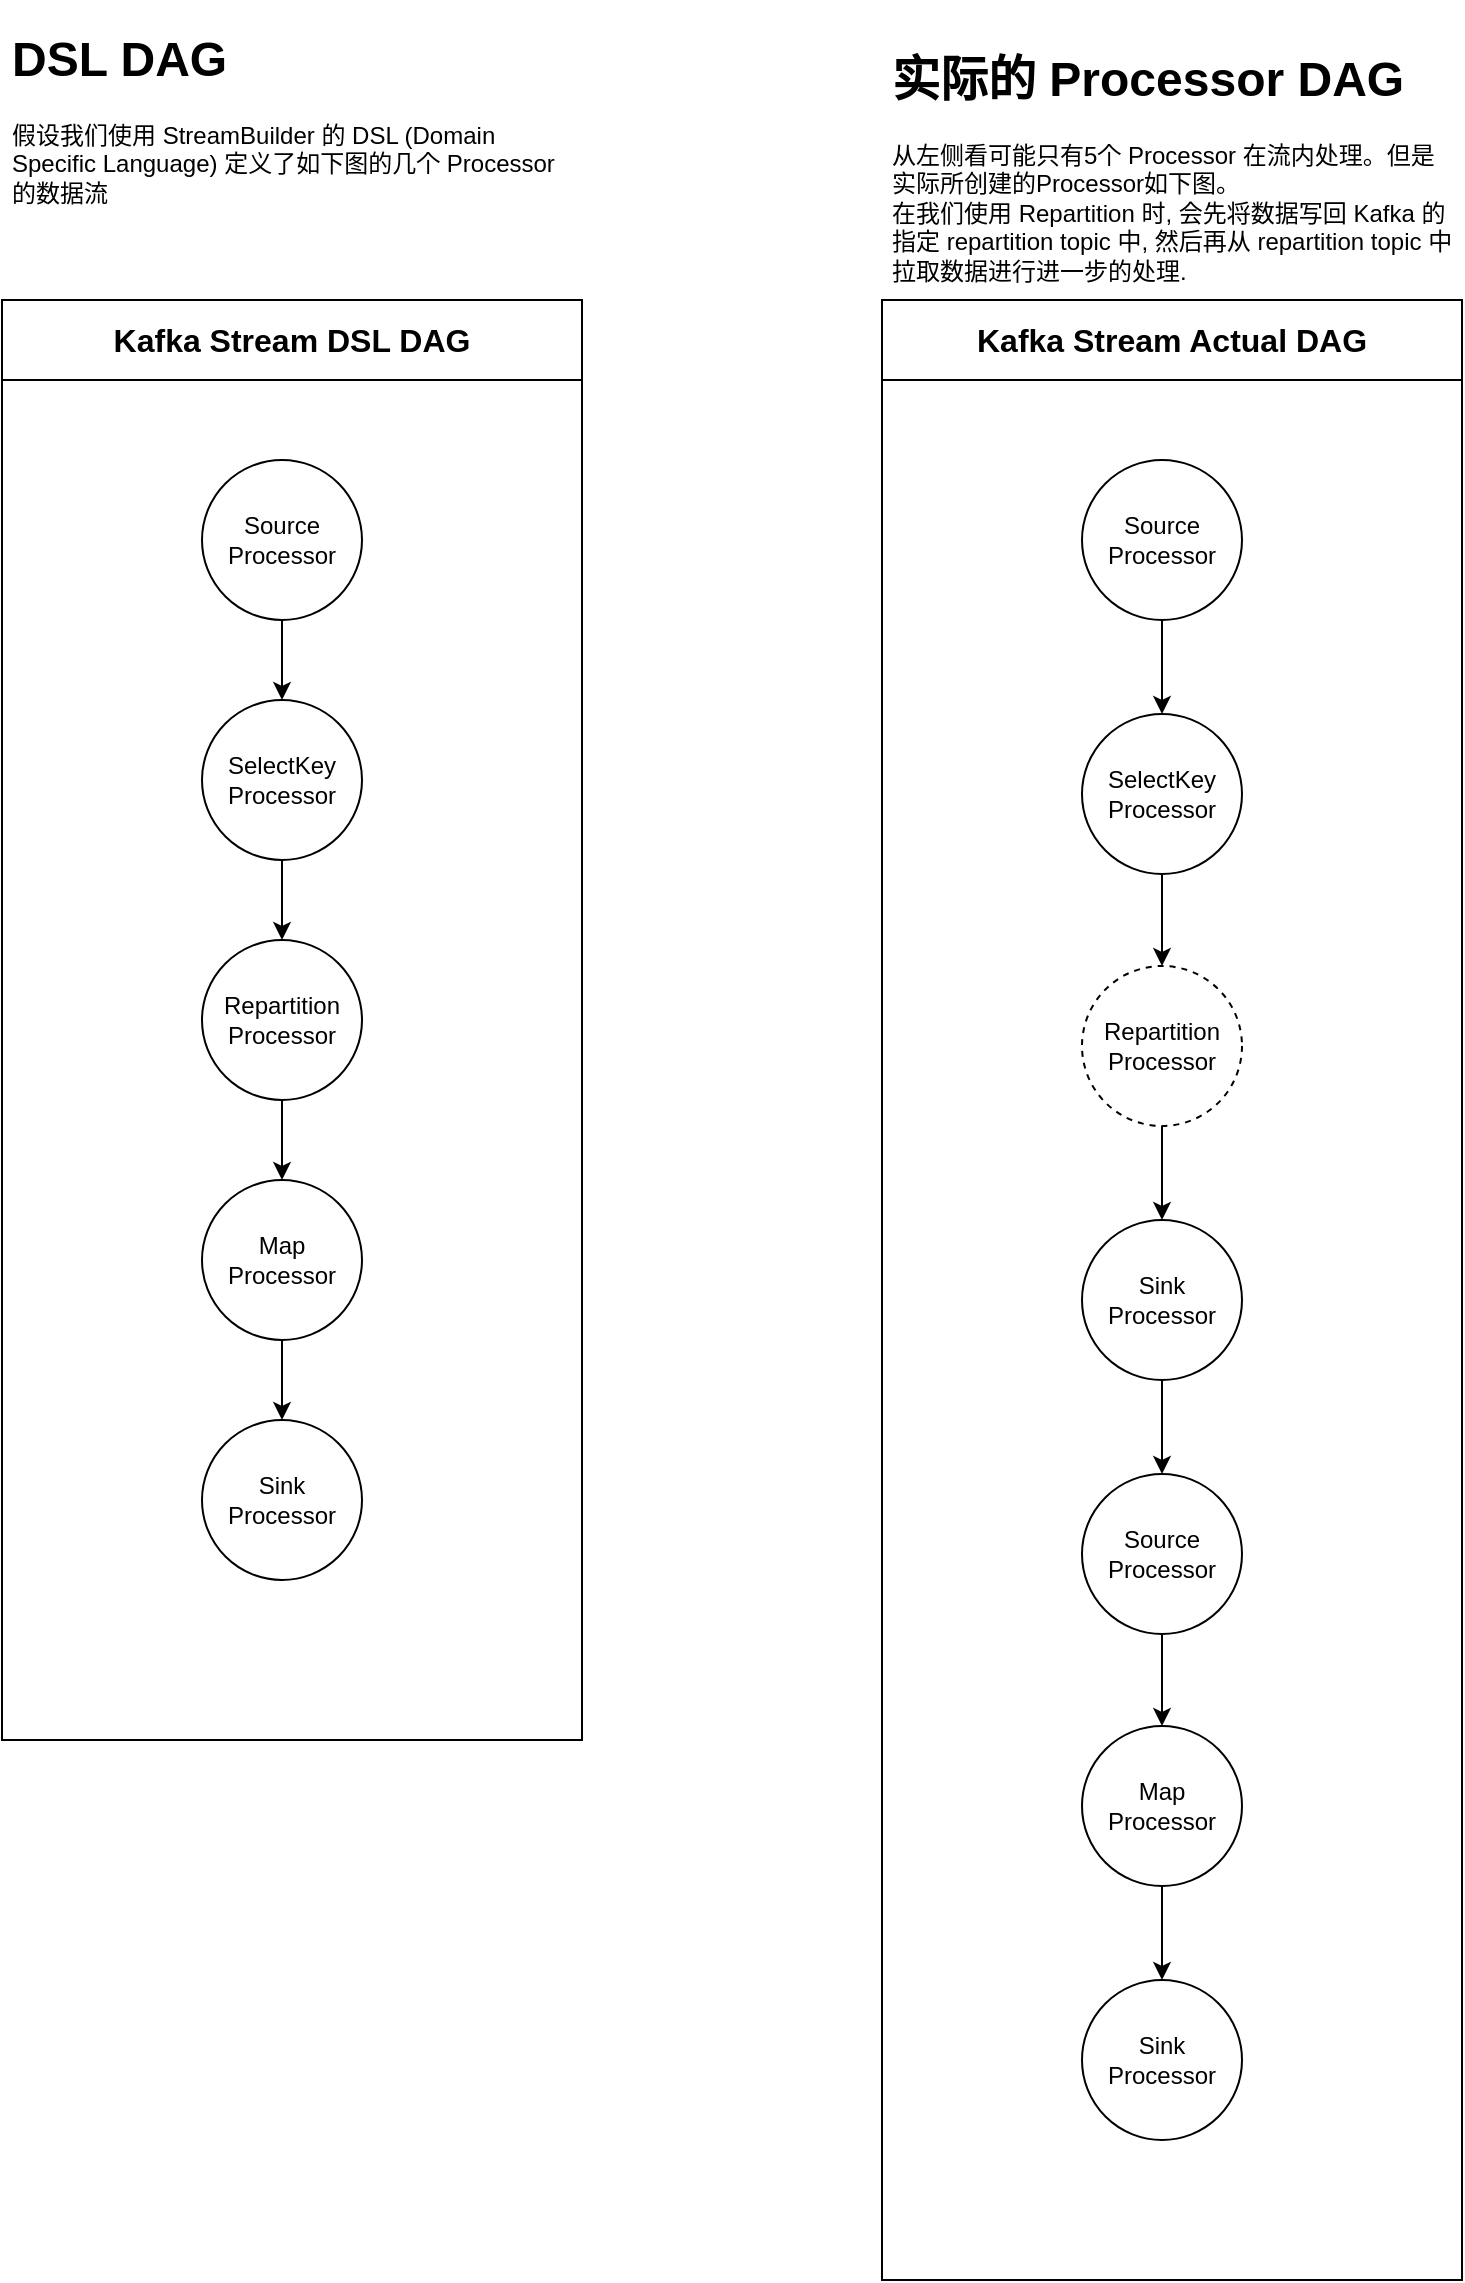 <mxfile version="21.6.6" type="github">
  <diagram name="第 1 页" id="V5XuhAsXkyWBFnd4CzGN">
    <mxGraphModel dx="1579" dy="901" grid="1" gridSize="10" guides="1" tooltips="1" connect="1" arrows="1" fold="1" page="1" pageScale="1" pageWidth="827" pageHeight="1169" math="0" shadow="0">
      <root>
        <mxCell id="0" />
        <mxCell id="1" parent="0" />
        <mxCell id="2oByHQfNDszcQ_HSohr_-1" value="Kafka Stream DSL DAG" style="swimlane;whiteSpace=wrap;html=1;startSize=40;fontSize=16;" vertex="1" parent="1">
          <mxGeometry x="40" y="150" width="290" height="720" as="geometry" />
        </mxCell>
        <mxCell id="2oByHQfNDszcQ_HSohr_-4" style="edgeStyle=orthogonalEdgeStyle;rounded=0;orthogonalLoop=1;jettySize=auto;html=1;" edge="1" parent="2oByHQfNDszcQ_HSohr_-1" source="2oByHQfNDszcQ_HSohr_-2" target="2oByHQfNDszcQ_HSohr_-3">
          <mxGeometry relative="1" as="geometry" />
        </mxCell>
        <mxCell id="2oByHQfNDszcQ_HSohr_-2" value="Source&lt;br&gt;Processor" style="ellipse;whiteSpace=wrap;html=1;aspect=fixed;" vertex="1" parent="2oByHQfNDszcQ_HSohr_-1">
          <mxGeometry x="100" y="80" width="80" height="80" as="geometry" />
        </mxCell>
        <mxCell id="2oByHQfNDszcQ_HSohr_-6" style="edgeStyle=orthogonalEdgeStyle;rounded=0;orthogonalLoop=1;jettySize=auto;html=1;" edge="1" parent="2oByHQfNDszcQ_HSohr_-1" source="2oByHQfNDszcQ_HSohr_-3" target="2oByHQfNDszcQ_HSohr_-5">
          <mxGeometry relative="1" as="geometry" />
        </mxCell>
        <mxCell id="2oByHQfNDszcQ_HSohr_-3" value="SelectKey&lt;br&gt;Processor" style="ellipse;whiteSpace=wrap;html=1;aspect=fixed;" vertex="1" parent="2oByHQfNDszcQ_HSohr_-1">
          <mxGeometry x="100" y="200" width="80" height="80" as="geometry" />
        </mxCell>
        <mxCell id="2oByHQfNDszcQ_HSohr_-8" style="edgeStyle=orthogonalEdgeStyle;rounded=0;orthogonalLoop=1;jettySize=auto;html=1;" edge="1" parent="2oByHQfNDszcQ_HSohr_-1" source="2oByHQfNDszcQ_HSohr_-5" target="2oByHQfNDszcQ_HSohr_-7">
          <mxGeometry relative="1" as="geometry" />
        </mxCell>
        <mxCell id="2oByHQfNDszcQ_HSohr_-5" value="Repartition&lt;br&gt;Processor" style="ellipse;whiteSpace=wrap;html=1;aspect=fixed;" vertex="1" parent="2oByHQfNDszcQ_HSohr_-1">
          <mxGeometry x="100" y="320" width="80" height="80" as="geometry" />
        </mxCell>
        <mxCell id="2oByHQfNDszcQ_HSohr_-10" value="" style="edgeStyle=orthogonalEdgeStyle;rounded=0;orthogonalLoop=1;jettySize=auto;html=1;" edge="1" parent="2oByHQfNDszcQ_HSohr_-1" source="2oByHQfNDszcQ_HSohr_-7" target="2oByHQfNDszcQ_HSohr_-9">
          <mxGeometry relative="1" as="geometry" />
        </mxCell>
        <mxCell id="2oByHQfNDszcQ_HSohr_-7" value="Map&lt;br&gt;Processor" style="ellipse;whiteSpace=wrap;html=1;aspect=fixed;" vertex="1" parent="2oByHQfNDszcQ_HSohr_-1">
          <mxGeometry x="100" y="440" width="80" height="80" as="geometry" />
        </mxCell>
        <mxCell id="2oByHQfNDszcQ_HSohr_-9" value="Sink&lt;br&gt;Processor" style="ellipse;whiteSpace=wrap;html=1;aspect=fixed;" vertex="1" parent="2oByHQfNDszcQ_HSohr_-1">
          <mxGeometry x="100" y="560" width="80" height="80" as="geometry" />
        </mxCell>
        <mxCell id="2oByHQfNDszcQ_HSohr_-11" value="&lt;h1&gt;DSL DAG&lt;/h1&gt;&lt;div&gt;假设我们使用 StreamBuilder 的 DSL (Domain Specific Language) 定义了如下图的几个 Processor 的数据流&lt;/div&gt;" style="text;html=1;strokeColor=none;fillColor=none;spacing=5;spacingTop=-20;whiteSpace=wrap;overflow=hidden;rounded=0;" vertex="1" parent="1">
          <mxGeometry x="40" y="10" width="290" height="120" as="geometry" />
        </mxCell>
        <mxCell id="2oByHQfNDszcQ_HSohr_-12" value="&lt;h1&gt;实际的 Processor DAG&lt;/h1&gt;&lt;div&gt;从左侧看可能只有5个 Processor 在流内处理。但是实际所创建的Processor如下图。&lt;/div&gt;&lt;div&gt;在我们使用 Repartition 时, 会先将数据写回 Kafka 的指定 repartition topic 中, 然后再从 repartition topic 中拉取数据进行进一步的处理.&lt;/div&gt;" style="text;html=1;strokeColor=none;fillColor=none;spacing=5;spacingTop=-20;whiteSpace=wrap;overflow=hidden;rounded=0;" vertex="1" parent="1">
          <mxGeometry x="480" y="20" width="290" height="130" as="geometry" />
        </mxCell>
        <mxCell id="2oByHQfNDszcQ_HSohr_-13" value="Kafka Stream Actual DAG" style="swimlane;whiteSpace=wrap;html=1;startSize=40;fontSize=16;" vertex="1" parent="1">
          <mxGeometry x="480" y="150" width="290" height="990" as="geometry" />
        </mxCell>
        <mxCell id="2oByHQfNDszcQ_HSohr_-14" style="edgeStyle=orthogonalEdgeStyle;rounded=0;orthogonalLoop=1;jettySize=auto;html=1;" edge="1" parent="2oByHQfNDszcQ_HSohr_-13" source="2oByHQfNDszcQ_HSohr_-15" target="2oByHQfNDszcQ_HSohr_-17">
          <mxGeometry relative="1" as="geometry" />
        </mxCell>
        <mxCell id="2oByHQfNDszcQ_HSohr_-15" value="Source&lt;br&gt;Processor" style="ellipse;whiteSpace=wrap;html=1;aspect=fixed;" vertex="1" parent="2oByHQfNDszcQ_HSohr_-13">
          <mxGeometry x="100" y="80" width="80" height="80" as="geometry" />
        </mxCell>
        <mxCell id="2oByHQfNDszcQ_HSohr_-16" style="edgeStyle=orthogonalEdgeStyle;rounded=0;orthogonalLoop=1;jettySize=auto;html=1;" edge="1" parent="2oByHQfNDszcQ_HSohr_-13" source="2oByHQfNDszcQ_HSohr_-17" target="2oByHQfNDszcQ_HSohr_-19">
          <mxGeometry relative="1" as="geometry" />
        </mxCell>
        <mxCell id="2oByHQfNDszcQ_HSohr_-17" value="SelectKey&lt;br&gt;Processor" style="ellipse;whiteSpace=wrap;html=1;aspect=fixed;" vertex="1" parent="2oByHQfNDszcQ_HSohr_-13">
          <mxGeometry x="100" y="207" width="80" height="80" as="geometry" />
        </mxCell>
        <mxCell id="2oByHQfNDszcQ_HSohr_-24" value="" style="edgeStyle=orthogonalEdgeStyle;rounded=0;orthogonalLoop=1;jettySize=auto;html=1;" edge="1" parent="2oByHQfNDszcQ_HSohr_-13" source="2oByHQfNDszcQ_HSohr_-19" target="2oByHQfNDszcQ_HSohr_-23">
          <mxGeometry relative="1" as="geometry" />
        </mxCell>
        <mxCell id="2oByHQfNDszcQ_HSohr_-19" value="Repartition&lt;br&gt;Processor" style="ellipse;whiteSpace=wrap;html=1;aspect=fixed;dashed=1;" vertex="1" parent="2oByHQfNDszcQ_HSohr_-13">
          <mxGeometry x="100" y="333" width="80" height="80" as="geometry" />
        </mxCell>
        <mxCell id="2oByHQfNDszcQ_HSohr_-20" value="" style="edgeStyle=orthogonalEdgeStyle;rounded=0;orthogonalLoop=1;jettySize=auto;html=1;" edge="1" parent="2oByHQfNDszcQ_HSohr_-13" source="2oByHQfNDszcQ_HSohr_-21" target="2oByHQfNDszcQ_HSohr_-22">
          <mxGeometry relative="1" as="geometry" />
        </mxCell>
        <mxCell id="2oByHQfNDszcQ_HSohr_-21" value="Map&lt;br&gt;Processor" style="ellipse;whiteSpace=wrap;html=1;aspect=fixed;" vertex="1" parent="2oByHQfNDszcQ_HSohr_-13">
          <mxGeometry x="100" y="713" width="80" height="80" as="geometry" />
        </mxCell>
        <mxCell id="2oByHQfNDszcQ_HSohr_-22" value="Sink&lt;br&gt;Processor" style="ellipse;whiteSpace=wrap;html=1;aspect=fixed;" vertex="1" parent="2oByHQfNDszcQ_HSohr_-13">
          <mxGeometry x="100" y="840" width="80" height="80" as="geometry" />
        </mxCell>
        <mxCell id="2oByHQfNDszcQ_HSohr_-26" value="" style="edgeStyle=orthogonalEdgeStyle;rounded=0;orthogonalLoop=1;jettySize=auto;html=1;" edge="1" parent="2oByHQfNDszcQ_HSohr_-13" source="2oByHQfNDszcQ_HSohr_-23" target="2oByHQfNDszcQ_HSohr_-25">
          <mxGeometry relative="1" as="geometry" />
        </mxCell>
        <mxCell id="2oByHQfNDszcQ_HSohr_-23" value="Sink&lt;br&gt;Processor" style="ellipse;whiteSpace=wrap;html=1;aspect=fixed;" vertex="1" parent="2oByHQfNDszcQ_HSohr_-13">
          <mxGeometry x="100" y="460" width="80" height="80" as="geometry" />
        </mxCell>
        <mxCell id="2oByHQfNDszcQ_HSohr_-27" style="edgeStyle=orthogonalEdgeStyle;rounded=0;orthogonalLoop=1;jettySize=auto;html=1;" edge="1" parent="2oByHQfNDszcQ_HSohr_-13" source="2oByHQfNDszcQ_HSohr_-25" target="2oByHQfNDszcQ_HSohr_-21">
          <mxGeometry relative="1" as="geometry" />
        </mxCell>
        <mxCell id="2oByHQfNDszcQ_HSohr_-25" value="Source&lt;br&gt;Processor" style="ellipse;whiteSpace=wrap;html=1;aspect=fixed;" vertex="1" parent="2oByHQfNDszcQ_HSohr_-13">
          <mxGeometry x="100" y="587" width="80" height="80" as="geometry" />
        </mxCell>
      </root>
    </mxGraphModel>
  </diagram>
</mxfile>
